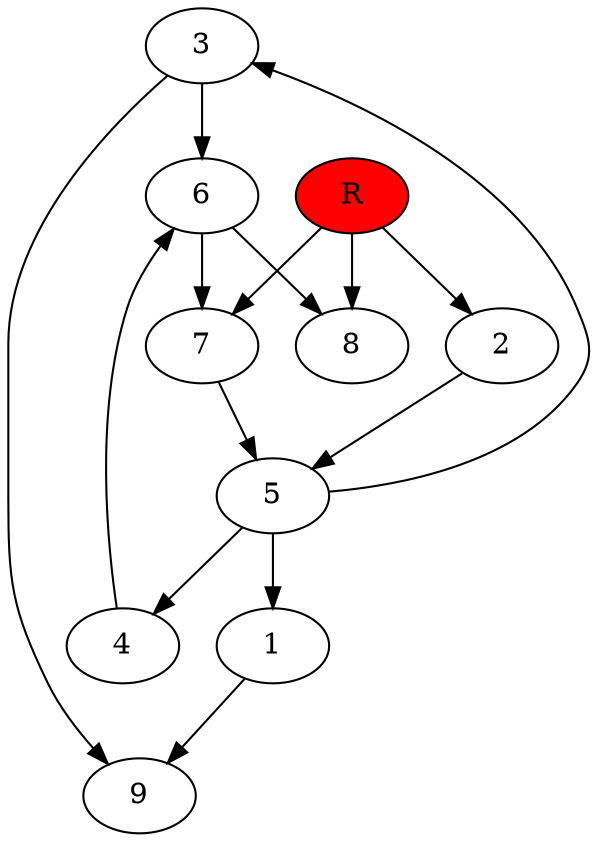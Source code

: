 digraph prb60955 {
	1
	2
	3
	4
	5
	6
	7
	8
	R [fillcolor="#ff0000" style=filled]
	1 -> 9
	2 -> 5
	3 -> 6
	3 -> 9
	4 -> 6
	5 -> 1
	5 -> 3
	5 -> 4
	6 -> 7
	6 -> 8
	7 -> 5
	R -> 2
	R -> 7
	R -> 8
}
